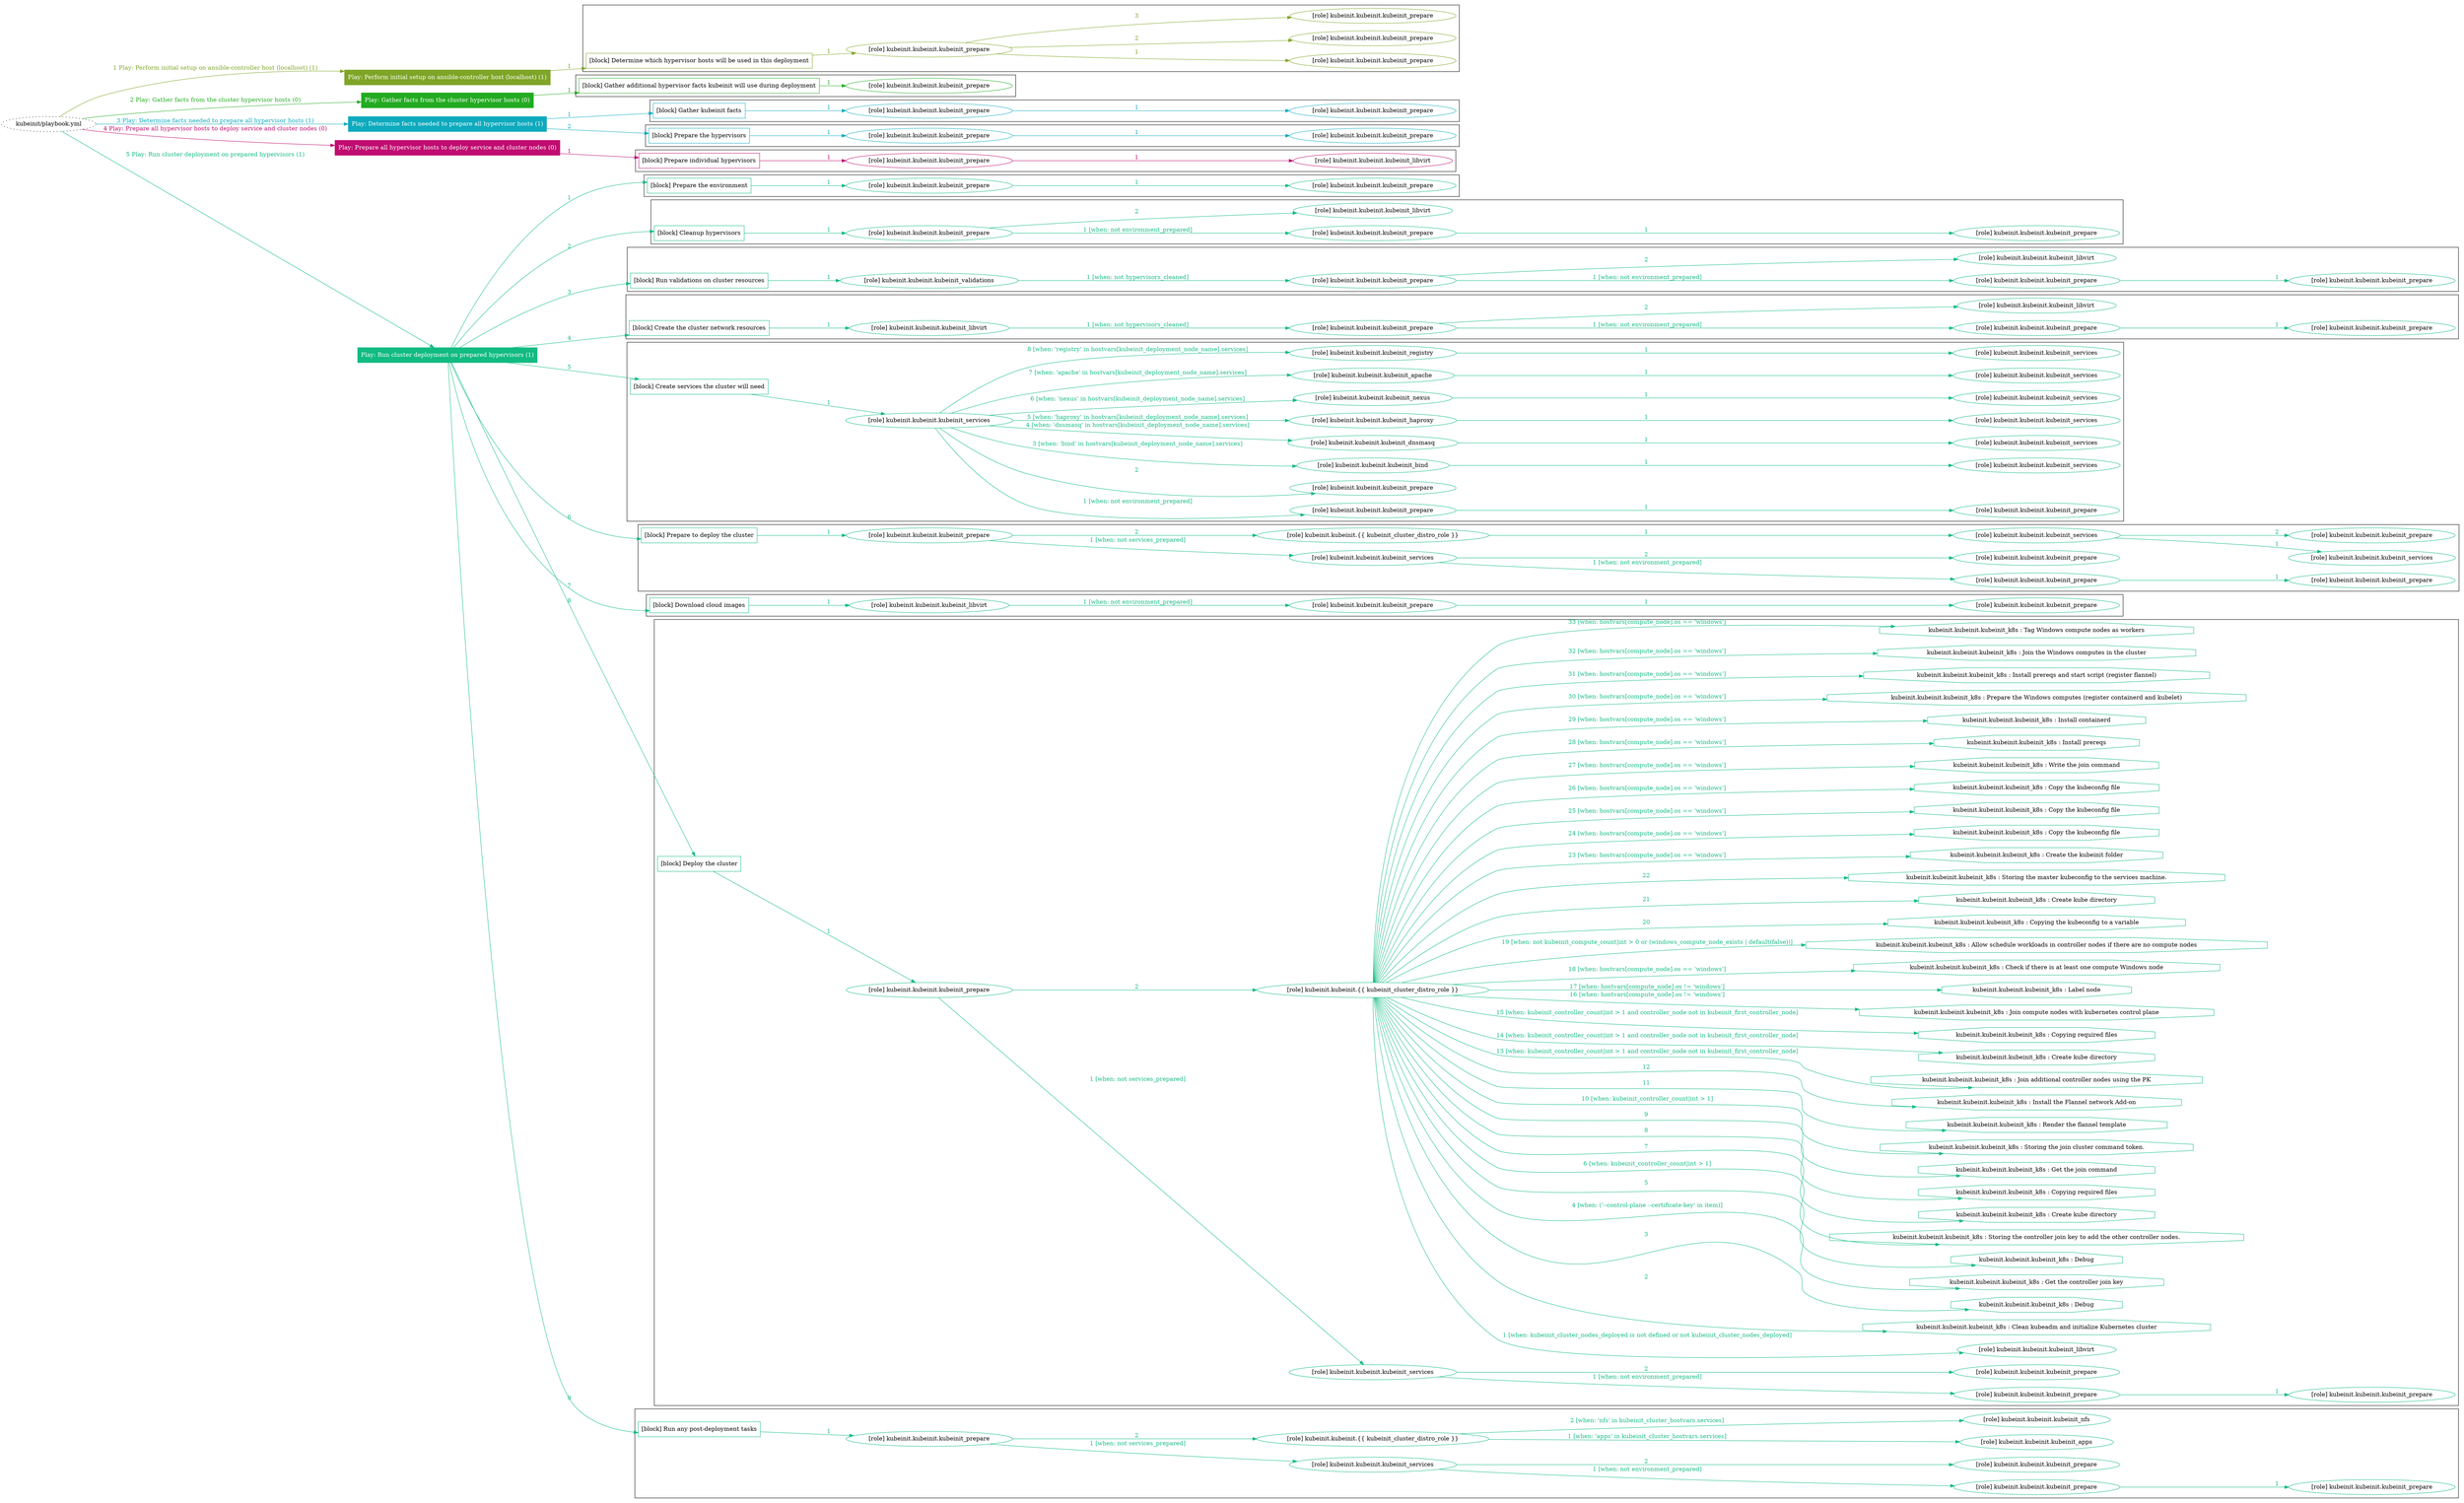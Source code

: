 digraph {
	graph [concentrate=true ordering=in rankdir=LR ratio=fill]
	edge [esep=5 sep=10]
	"kubeinit/playbook.yml" [URL="/home/runner/work/kubeinit/kubeinit/kubeinit/playbook.yml" id=playbook_a800b9b1 style=dotted]
	"kubeinit/playbook.yml" -> play_1fb7d8b7 [label="1 Play: Perform initial setup on ansible-controller host (localhost) (1)" color="#7fa527" fontcolor="#7fa527" id=edge_playbook_a800b9b1_play_1fb7d8b7 labeltooltip="1 Play: Perform initial setup on ansible-controller host (localhost) (1)" tooltip="1 Play: Perform initial setup on ansible-controller host (localhost) (1)"]
	subgraph "Play: Perform initial setup on ansible-controller host (localhost) (1)" {
		play_1fb7d8b7 [label="Play: Perform initial setup on ansible-controller host (localhost) (1)" URL="/home/runner/work/kubeinit/kubeinit/kubeinit/playbook.yml" color="#7fa527" fontcolor="#ffffff" id=play_1fb7d8b7 shape=box style=filled tooltip=localhost]
		play_1fb7d8b7 -> block_2ce692e7 [label=1 color="#7fa527" fontcolor="#7fa527" id=edge_1_play_1fb7d8b7_block_2ce692e7 labeltooltip=1 tooltip=1]
		subgraph cluster_block_2ce692e7 {
			block_2ce692e7 [label="[block] Determine which hypervisor hosts will be used in this deployment" URL="/home/runner/work/kubeinit/kubeinit/kubeinit/playbook.yml" color="#7fa527" id=block_2ce692e7 labeltooltip="Determine which hypervisor hosts will be used in this deployment" shape=box tooltip="Determine which hypervisor hosts will be used in this deployment"]
			block_2ce692e7 -> role_e86179a3 [label="1 " color="#7fa527" fontcolor="#7fa527" id=edge_1_block_2ce692e7_role_e86179a3 labeltooltip="1 " tooltip="1 "]
			subgraph "kubeinit.kubeinit.kubeinit_prepare" {
				role_e86179a3 [label="[role] kubeinit.kubeinit.kubeinit_prepare" URL="/home/runner/work/kubeinit/kubeinit/kubeinit/playbook.yml" color="#7fa527" id=role_e86179a3 tooltip="kubeinit.kubeinit.kubeinit_prepare"]
				role_e86179a3 -> role_4a91fffb [label="1 " color="#7fa527" fontcolor="#7fa527" id=edge_1_role_e86179a3_role_4a91fffb labeltooltip="1 " tooltip="1 "]
				subgraph "kubeinit.kubeinit.kubeinit_prepare" {
					role_4a91fffb [label="[role] kubeinit.kubeinit.kubeinit_prepare" URL="/home/runner/.ansible/collections/ansible_collections/kubeinit/kubeinit/roles/kubeinit_prepare/tasks/build_hypervisors_group.yml" color="#7fa527" id=role_4a91fffb tooltip="kubeinit.kubeinit.kubeinit_prepare"]
				}
				role_e86179a3 -> role_ed0c65ce [label="2 " color="#7fa527" fontcolor="#7fa527" id=edge_2_role_e86179a3_role_ed0c65ce labeltooltip="2 " tooltip="2 "]
				subgraph "kubeinit.kubeinit.kubeinit_prepare" {
					role_ed0c65ce [label="[role] kubeinit.kubeinit.kubeinit_prepare" URL="/home/runner/.ansible/collections/ansible_collections/kubeinit/kubeinit/roles/kubeinit_prepare/tasks/build_hypervisors_group.yml" color="#7fa527" id=role_ed0c65ce tooltip="kubeinit.kubeinit.kubeinit_prepare"]
				}
				role_e86179a3 -> role_598f6417 [label="3 " color="#7fa527" fontcolor="#7fa527" id=edge_3_role_e86179a3_role_598f6417 labeltooltip="3 " tooltip="3 "]
				subgraph "kubeinit.kubeinit.kubeinit_prepare" {
					role_598f6417 [label="[role] kubeinit.kubeinit.kubeinit_prepare" URL="/home/runner/.ansible/collections/ansible_collections/kubeinit/kubeinit/roles/kubeinit_prepare/tasks/build_hypervisors_group.yml" color="#7fa527" id=role_598f6417 tooltip="kubeinit.kubeinit.kubeinit_prepare"]
				}
			}
		}
	}
	"kubeinit/playbook.yml" -> play_0608367a [label="2 Play: Gather facts from the cluster hypervisor hosts (0)" color="#23ab21" fontcolor="#23ab21" id=edge_playbook_a800b9b1_play_0608367a labeltooltip="2 Play: Gather facts from the cluster hypervisor hosts (0)" tooltip="2 Play: Gather facts from the cluster hypervisor hosts (0)"]
	subgraph "Play: Gather facts from the cluster hypervisor hosts (0)" {
		play_0608367a [label="Play: Gather facts from the cluster hypervisor hosts (0)" URL="/home/runner/work/kubeinit/kubeinit/kubeinit/playbook.yml" color="#23ab21" fontcolor="#ffffff" id=play_0608367a shape=box style=filled tooltip="Play: Gather facts from the cluster hypervisor hosts (0)"]
		play_0608367a -> block_4aeb5fad [label=1 color="#23ab21" fontcolor="#23ab21" id=edge_1_play_0608367a_block_4aeb5fad labeltooltip=1 tooltip=1]
		subgraph cluster_block_4aeb5fad {
			block_4aeb5fad [label="[block] Gather additional hypervisor facts kubeinit will use during deployment" URL="/home/runner/work/kubeinit/kubeinit/kubeinit/playbook.yml" color="#23ab21" id=block_4aeb5fad labeltooltip="Gather additional hypervisor facts kubeinit will use during deployment" shape=box tooltip="Gather additional hypervisor facts kubeinit will use during deployment"]
			block_4aeb5fad -> role_66b5db19 [label="1 " color="#23ab21" fontcolor="#23ab21" id=edge_1_block_4aeb5fad_role_66b5db19 labeltooltip="1 " tooltip="1 "]
			subgraph "kubeinit.kubeinit.kubeinit_prepare" {
				role_66b5db19 [label="[role] kubeinit.kubeinit.kubeinit_prepare" URL="/home/runner/work/kubeinit/kubeinit/kubeinit/playbook.yml" color="#23ab21" id=role_66b5db19 tooltip="kubeinit.kubeinit.kubeinit_prepare"]
			}
		}
	}
	"kubeinit/playbook.yml" -> play_e9c5ff1d [label="3 Play: Determine facts needed to prepare all hypervisor hosts (1)" color="#0eaabe" fontcolor="#0eaabe" id=edge_playbook_a800b9b1_play_e9c5ff1d labeltooltip="3 Play: Determine facts needed to prepare all hypervisor hosts (1)" tooltip="3 Play: Determine facts needed to prepare all hypervisor hosts (1)"]
	subgraph "Play: Determine facts needed to prepare all hypervisor hosts (1)" {
		play_e9c5ff1d [label="Play: Determine facts needed to prepare all hypervisor hosts (1)" URL="/home/runner/work/kubeinit/kubeinit/kubeinit/playbook.yml" color="#0eaabe" fontcolor="#ffffff" id=play_e9c5ff1d shape=box style=filled tooltip=localhost]
		play_e9c5ff1d -> block_965e7bbb [label=1 color="#0eaabe" fontcolor="#0eaabe" id=edge_1_play_e9c5ff1d_block_965e7bbb labeltooltip=1 tooltip=1]
		subgraph cluster_block_965e7bbb {
			block_965e7bbb [label="[block] Gather kubeinit facts" URL="/home/runner/work/kubeinit/kubeinit/kubeinit/playbook.yml" color="#0eaabe" id=block_965e7bbb labeltooltip="Gather kubeinit facts" shape=box tooltip="Gather kubeinit facts"]
			block_965e7bbb -> role_ded4d337 [label="1 " color="#0eaabe" fontcolor="#0eaabe" id=edge_1_block_965e7bbb_role_ded4d337 labeltooltip="1 " tooltip="1 "]
			subgraph "kubeinit.kubeinit.kubeinit_prepare" {
				role_ded4d337 [label="[role] kubeinit.kubeinit.kubeinit_prepare" URL="/home/runner/work/kubeinit/kubeinit/kubeinit/playbook.yml" color="#0eaabe" id=role_ded4d337 tooltip="kubeinit.kubeinit.kubeinit_prepare"]
				role_ded4d337 -> role_465cd798 [label="1 " color="#0eaabe" fontcolor="#0eaabe" id=edge_1_role_ded4d337_role_465cd798 labeltooltip="1 " tooltip="1 "]
				subgraph "kubeinit.kubeinit.kubeinit_prepare" {
					role_465cd798 [label="[role] kubeinit.kubeinit.kubeinit_prepare" URL="/home/runner/.ansible/collections/ansible_collections/kubeinit/kubeinit/roles/kubeinit_prepare/tasks/gather_kubeinit_facts.yml" color="#0eaabe" id=role_465cd798 tooltip="kubeinit.kubeinit.kubeinit_prepare"]
				}
			}
		}
		play_e9c5ff1d -> block_94b0c4d0 [label=2 color="#0eaabe" fontcolor="#0eaabe" id=edge_2_play_e9c5ff1d_block_94b0c4d0 labeltooltip=2 tooltip=2]
		subgraph cluster_block_94b0c4d0 {
			block_94b0c4d0 [label="[block] Prepare the hypervisors" URL="/home/runner/work/kubeinit/kubeinit/kubeinit/playbook.yml" color="#0eaabe" id=block_94b0c4d0 labeltooltip="Prepare the hypervisors" shape=box tooltip="Prepare the hypervisors"]
			block_94b0c4d0 -> role_fe4e3403 [label="1 " color="#0eaabe" fontcolor="#0eaabe" id=edge_1_block_94b0c4d0_role_fe4e3403 labeltooltip="1 " tooltip="1 "]
			subgraph "kubeinit.kubeinit.kubeinit_prepare" {
				role_fe4e3403 [label="[role] kubeinit.kubeinit.kubeinit_prepare" URL="/home/runner/work/kubeinit/kubeinit/kubeinit/playbook.yml" color="#0eaabe" id=role_fe4e3403 tooltip="kubeinit.kubeinit.kubeinit_prepare"]
				role_fe4e3403 -> role_a9a52033 [label="1 " color="#0eaabe" fontcolor="#0eaabe" id=edge_1_role_fe4e3403_role_a9a52033 labeltooltip="1 " tooltip="1 "]
				subgraph "kubeinit.kubeinit.kubeinit_prepare" {
					role_a9a52033 [label="[role] kubeinit.kubeinit.kubeinit_prepare" URL="/home/runner/.ansible/collections/ansible_collections/kubeinit/kubeinit/roles/kubeinit_prepare/tasks/gather_kubeinit_facts.yml" color="#0eaabe" id=role_a9a52033 tooltip="kubeinit.kubeinit.kubeinit_prepare"]
				}
			}
		}
	}
	"kubeinit/playbook.yml" -> play_fe2abf93 [label="4 Play: Prepare all hypervisor hosts to deploy service and cluster nodes (0)" color="#c00c71" fontcolor="#c00c71" id=edge_playbook_a800b9b1_play_fe2abf93 labeltooltip="4 Play: Prepare all hypervisor hosts to deploy service and cluster nodes (0)" tooltip="4 Play: Prepare all hypervisor hosts to deploy service and cluster nodes (0)"]
	subgraph "Play: Prepare all hypervisor hosts to deploy service and cluster nodes (0)" {
		play_fe2abf93 [label="Play: Prepare all hypervisor hosts to deploy service and cluster nodes (0)" URL="/home/runner/work/kubeinit/kubeinit/kubeinit/playbook.yml" color="#c00c71" fontcolor="#ffffff" id=play_fe2abf93 shape=box style=filled tooltip="Play: Prepare all hypervisor hosts to deploy service and cluster nodes (0)"]
		play_fe2abf93 -> block_3466c6cf [label=1 color="#c00c71" fontcolor="#c00c71" id=edge_1_play_fe2abf93_block_3466c6cf labeltooltip=1 tooltip=1]
		subgraph cluster_block_3466c6cf {
			block_3466c6cf [label="[block] Prepare individual hypervisors" URL="/home/runner/work/kubeinit/kubeinit/kubeinit/playbook.yml" color="#c00c71" id=block_3466c6cf labeltooltip="Prepare individual hypervisors" shape=box tooltip="Prepare individual hypervisors"]
			block_3466c6cf -> role_4907aaf1 [label="1 " color="#c00c71" fontcolor="#c00c71" id=edge_1_block_3466c6cf_role_4907aaf1 labeltooltip="1 " tooltip="1 "]
			subgraph "kubeinit.kubeinit.kubeinit_prepare" {
				role_4907aaf1 [label="[role] kubeinit.kubeinit.kubeinit_prepare" URL="/home/runner/work/kubeinit/kubeinit/kubeinit/playbook.yml" color="#c00c71" id=role_4907aaf1 tooltip="kubeinit.kubeinit.kubeinit_prepare"]
				role_4907aaf1 -> role_d552e721 [label="1 " color="#c00c71" fontcolor="#c00c71" id=edge_1_role_4907aaf1_role_d552e721 labeltooltip="1 " tooltip="1 "]
				subgraph "kubeinit.kubeinit.kubeinit_libvirt" {
					role_d552e721 [label="[role] kubeinit.kubeinit.kubeinit_libvirt" URL="/home/runner/.ansible/collections/ansible_collections/kubeinit/kubeinit/roles/kubeinit_prepare/tasks/prepare_hypervisor.yml" color="#c00c71" id=role_d552e721 tooltip="kubeinit.kubeinit.kubeinit_libvirt"]
				}
			}
		}
	}
	"kubeinit/playbook.yml" -> play_abacf9ee [label="5 Play: Run cluster deployment on prepared hypervisors (1)" color="#11bb82" fontcolor="#11bb82" id=edge_playbook_a800b9b1_play_abacf9ee labeltooltip="5 Play: Run cluster deployment on prepared hypervisors (1)" tooltip="5 Play: Run cluster deployment on prepared hypervisors (1)"]
	subgraph "Play: Run cluster deployment on prepared hypervisors (1)" {
		play_abacf9ee [label="Play: Run cluster deployment on prepared hypervisors (1)" URL="/home/runner/work/kubeinit/kubeinit/kubeinit/playbook.yml" color="#11bb82" fontcolor="#ffffff" id=play_abacf9ee shape=box style=filled tooltip=localhost]
		play_abacf9ee -> block_d7f28e89 [label=1 color="#11bb82" fontcolor="#11bb82" id=edge_1_play_abacf9ee_block_d7f28e89 labeltooltip=1 tooltip=1]
		subgraph cluster_block_d7f28e89 {
			block_d7f28e89 [label="[block] Prepare the environment" URL="/home/runner/work/kubeinit/kubeinit/kubeinit/playbook.yml" color="#11bb82" id=block_d7f28e89 labeltooltip="Prepare the environment" shape=box tooltip="Prepare the environment"]
			block_d7f28e89 -> role_1661532e [label="1 " color="#11bb82" fontcolor="#11bb82" id=edge_1_block_d7f28e89_role_1661532e labeltooltip="1 " tooltip="1 "]
			subgraph "kubeinit.kubeinit.kubeinit_prepare" {
				role_1661532e [label="[role] kubeinit.kubeinit.kubeinit_prepare" URL="/home/runner/work/kubeinit/kubeinit/kubeinit/playbook.yml" color="#11bb82" id=role_1661532e tooltip="kubeinit.kubeinit.kubeinit_prepare"]
				role_1661532e -> role_590a8fc6 [label="1 " color="#11bb82" fontcolor="#11bb82" id=edge_1_role_1661532e_role_590a8fc6 labeltooltip="1 " tooltip="1 "]
				subgraph "kubeinit.kubeinit.kubeinit_prepare" {
					role_590a8fc6 [label="[role] kubeinit.kubeinit.kubeinit_prepare" URL="/home/runner/.ansible/collections/ansible_collections/kubeinit/kubeinit/roles/kubeinit_prepare/tasks/gather_kubeinit_facts.yml" color="#11bb82" id=role_590a8fc6 tooltip="kubeinit.kubeinit.kubeinit_prepare"]
				}
			}
		}
		play_abacf9ee -> block_56c3a2bc [label=2 color="#11bb82" fontcolor="#11bb82" id=edge_2_play_abacf9ee_block_56c3a2bc labeltooltip=2 tooltip=2]
		subgraph cluster_block_56c3a2bc {
			block_56c3a2bc [label="[block] Cleanup hypervisors" URL="/home/runner/work/kubeinit/kubeinit/kubeinit/playbook.yml" color="#11bb82" id=block_56c3a2bc labeltooltip="Cleanup hypervisors" shape=box tooltip="Cleanup hypervisors"]
			block_56c3a2bc -> role_35bd4579 [label="1 " color="#11bb82" fontcolor="#11bb82" id=edge_1_block_56c3a2bc_role_35bd4579 labeltooltip="1 " tooltip="1 "]
			subgraph "kubeinit.kubeinit.kubeinit_prepare" {
				role_35bd4579 [label="[role] kubeinit.kubeinit.kubeinit_prepare" URL="/home/runner/work/kubeinit/kubeinit/kubeinit/playbook.yml" color="#11bb82" id=role_35bd4579 tooltip="kubeinit.kubeinit.kubeinit_prepare"]
				role_35bd4579 -> role_0dccac07 [label="1 [when: not environment_prepared]" color="#11bb82" fontcolor="#11bb82" id=edge_1_role_35bd4579_role_0dccac07 labeltooltip="1 [when: not environment_prepared]" tooltip="1 [when: not environment_prepared]"]
				subgraph "kubeinit.kubeinit.kubeinit_prepare" {
					role_0dccac07 [label="[role] kubeinit.kubeinit.kubeinit_prepare" URL="/home/runner/.ansible/collections/ansible_collections/kubeinit/kubeinit/roles/kubeinit_prepare/tasks/cleanup_hypervisors.yml" color="#11bb82" id=role_0dccac07 tooltip="kubeinit.kubeinit.kubeinit_prepare"]
					role_0dccac07 -> role_1e8ed33a [label="1 " color="#11bb82" fontcolor="#11bb82" id=edge_1_role_0dccac07_role_1e8ed33a labeltooltip="1 " tooltip="1 "]
					subgraph "kubeinit.kubeinit.kubeinit_prepare" {
						role_1e8ed33a [label="[role] kubeinit.kubeinit.kubeinit_prepare" URL="/home/runner/.ansible/collections/ansible_collections/kubeinit/kubeinit/roles/kubeinit_prepare/tasks/gather_kubeinit_facts.yml" color="#11bb82" id=role_1e8ed33a tooltip="kubeinit.kubeinit.kubeinit_prepare"]
					}
				}
				role_35bd4579 -> role_8a4a0829 [label="2 " color="#11bb82" fontcolor="#11bb82" id=edge_2_role_35bd4579_role_8a4a0829 labeltooltip="2 " tooltip="2 "]
				subgraph "kubeinit.kubeinit.kubeinit_libvirt" {
					role_8a4a0829 [label="[role] kubeinit.kubeinit.kubeinit_libvirt" URL="/home/runner/.ansible/collections/ansible_collections/kubeinit/kubeinit/roles/kubeinit_prepare/tasks/cleanup_hypervisors.yml" color="#11bb82" id=role_8a4a0829 tooltip="kubeinit.kubeinit.kubeinit_libvirt"]
				}
			}
		}
		play_abacf9ee -> block_563dec45 [label=3 color="#11bb82" fontcolor="#11bb82" id=edge_3_play_abacf9ee_block_563dec45 labeltooltip=3 tooltip=3]
		subgraph cluster_block_563dec45 {
			block_563dec45 [label="[block] Run validations on cluster resources" URL="/home/runner/work/kubeinit/kubeinit/kubeinit/playbook.yml" color="#11bb82" id=block_563dec45 labeltooltip="Run validations on cluster resources" shape=box tooltip="Run validations on cluster resources"]
			block_563dec45 -> role_15346361 [label="1 " color="#11bb82" fontcolor="#11bb82" id=edge_1_block_563dec45_role_15346361 labeltooltip="1 " tooltip="1 "]
			subgraph "kubeinit.kubeinit.kubeinit_validations" {
				role_15346361 [label="[role] kubeinit.kubeinit.kubeinit_validations" URL="/home/runner/work/kubeinit/kubeinit/kubeinit/playbook.yml" color="#11bb82" id=role_15346361 tooltip="kubeinit.kubeinit.kubeinit_validations"]
				role_15346361 -> role_ee263a28 [label="1 [when: not hypervisors_cleaned]" color="#11bb82" fontcolor="#11bb82" id=edge_1_role_15346361_role_ee263a28 labeltooltip="1 [when: not hypervisors_cleaned]" tooltip="1 [when: not hypervisors_cleaned]"]
				subgraph "kubeinit.kubeinit.kubeinit_prepare" {
					role_ee263a28 [label="[role] kubeinit.kubeinit.kubeinit_prepare" URL="/home/runner/.ansible/collections/ansible_collections/kubeinit/kubeinit/roles/kubeinit_validations/tasks/main.yml" color="#11bb82" id=role_ee263a28 tooltip="kubeinit.kubeinit.kubeinit_prepare"]
					role_ee263a28 -> role_fa36de6c [label="1 [when: not environment_prepared]" color="#11bb82" fontcolor="#11bb82" id=edge_1_role_ee263a28_role_fa36de6c labeltooltip="1 [when: not environment_prepared]" tooltip="1 [when: not environment_prepared]"]
					subgraph "kubeinit.kubeinit.kubeinit_prepare" {
						role_fa36de6c [label="[role] kubeinit.kubeinit.kubeinit_prepare" URL="/home/runner/.ansible/collections/ansible_collections/kubeinit/kubeinit/roles/kubeinit_prepare/tasks/cleanup_hypervisors.yml" color="#11bb82" id=role_fa36de6c tooltip="kubeinit.kubeinit.kubeinit_prepare"]
						role_fa36de6c -> role_bd708578 [label="1 " color="#11bb82" fontcolor="#11bb82" id=edge_1_role_fa36de6c_role_bd708578 labeltooltip="1 " tooltip="1 "]
						subgraph "kubeinit.kubeinit.kubeinit_prepare" {
							role_bd708578 [label="[role] kubeinit.kubeinit.kubeinit_prepare" URL="/home/runner/.ansible/collections/ansible_collections/kubeinit/kubeinit/roles/kubeinit_prepare/tasks/gather_kubeinit_facts.yml" color="#11bb82" id=role_bd708578 tooltip="kubeinit.kubeinit.kubeinit_prepare"]
						}
					}
					role_ee263a28 -> role_441968a1 [label="2 " color="#11bb82" fontcolor="#11bb82" id=edge_2_role_ee263a28_role_441968a1 labeltooltip="2 " tooltip="2 "]
					subgraph "kubeinit.kubeinit.kubeinit_libvirt" {
						role_441968a1 [label="[role] kubeinit.kubeinit.kubeinit_libvirt" URL="/home/runner/.ansible/collections/ansible_collections/kubeinit/kubeinit/roles/kubeinit_prepare/tasks/cleanup_hypervisors.yml" color="#11bb82" id=role_441968a1 tooltip="kubeinit.kubeinit.kubeinit_libvirt"]
					}
				}
			}
		}
		play_abacf9ee -> block_d1293a7a [label=4 color="#11bb82" fontcolor="#11bb82" id=edge_4_play_abacf9ee_block_d1293a7a labeltooltip=4 tooltip=4]
		subgraph cluster_block_d1293a7a {
			block_d1293a7a [label="[block] Create the cluster network resources" URL="/home/runner/work/kubeinit/kubeinit/kubeinit/playbook.yml" color="#11bb82" id=block_d1293a7a labeltooltip="Create the cluster network resources" shape=box tooltip="Create the cluster network resources"]
			block_d1293a7a -> role_c3803ad5 [label="1 " color="#11bb82" fontcolor="#11bb82" id=edge_1_block_d1293a7a_role_c3803ad5 labeltooltip="1 " tooltip="1 "]
			subgraph "kubeinit.kubeinit.kubeinit_libvirt" {
				role_c3803ad5 [label="[role] kubeinit.kubeinit.kubeinit_libvirt" URL="/home/runner/work/kubeinit/kubeinit/kubeinit/playbook.yml" color="#11bb82" id=role_c3803ad5 tooltip="kubeinit.kubeinit.kubeinit_libvirt"]
				role_c3803ad5 -> role_89d76575 [label="1 [when: not hypervisors_cleaned]" color="#11bb82" fontcolor="#11bb82" id=edge_1_role_c3803ad5_role_89d76575 labeltooltip="1 [when: not hypervisors_cleaned]" tooltip="1 [when: not hypervisors_cleaned]"]
				subgraph "kubeinit.kubeinit.kubeinit_prepare" {
					role_89d76575 [label="[role] kubeinit.kubeinit.kubeinit_prepare" URL="/home/runner/.ansible/collections/ansible_collections/kubeinit/kubeinit/roles/kubeinit_libvirt/tasks/create_network.yml" color="#11bb82" id=role_89d76575 tooltip="kubeinit.kubeinit.kubeinit_prepare"]
					role_89d76575 -> role_b71f0526 [label="1 [when: not environment_prepared]" color="#11bb82" fontcolor="#11bb82" id=edge_1_role_89d76575_role_b71f0526 labeltooltip="1 [when: not environment_prepared]" tooltip="1 [when: not environment_prepared]"]
					subgraph "kubeinit.kubeinit.kubeinit_prepare" {
						role_b71f0526 [label="[role] kubeinit.kubeinit.kubeinit_prepare" URL="/home/runner/.ansible/collections/ansible_collections/kubeinit/kubeinit/roles/kubeinit_prepare/tasks/cleanup_hypervisors.yml" color="#11bb82" id=role_b71f0526 tooltip="kubeinit.kubeinit.kubeinit_prepare"]
						role_b71f0526 -> role_00221249 [label="1 " color="#11bb82" fontcolor="#11bb82" id=edge_1_role_b71f0526_role_00221249 labeltooltip="1 " tooltip="1 "]
						subgraph "kubeinit.kubeinit.kubeinit_prepare" {
							role_00221249 [label="[role] kubeinit.kubeinit.kubeinit_prepare" URL="/home/runner/.ansible/collections/ansible_collections/kubeinit/kubeinit/roles/kubeinit_prepare/tasks/gather_kubeinit_facts.yml" color="#11bb82" id=role_00221249 tooltip="kubeinit.kubeinit.kubeinit_prepare"]
						}
					}
					role_89d76575 -> role_0634baea [label="2 " color="#11bb82" fontcolor="#11bb82" id=edge_2_role_89d76575_role_0634baea labeltooltip="2 " tooltip="2 "]
					subgraph "kubeinit.kubeinit.kubeinit_libvirt" {
						role_0634baea [label="[role] kubeinit.kubeinit.kubeinit_libvirt" URL="/home/runner/.ansible/collections/ansible_collections/kubeinit/kubeinit/roles/kubeinit_prepare/tasks/cleanup_hypervisors.yml" color="#11bb82" id=role_0634baea tooltip="kubeinit.kubeinit.kubeinit_libvirt"]
					}
				}
			}
		}
		play_abacf9ee -> block_3311afac [label=5 color="#11bb82" fontcolor="#11bb82" id=edge_5_play_abacf9ee_block_3311afac labeltooltip=5 tooltip=5]
		subgraph cluster_block_3311afac {
			block_3311afac [label="[block] Create services the cluster will need" URL="/home/runner/work/kubeinit/kubeinit/kubeinit/playbook.yml" color="#11bb82" id=block_3311afac labeltooltip="Create services the cluster will need" shape=box tooltip="Create services the cluster will need"]
			block_3311afac -> role_47621572 [label="1 " color="#11bb82" fontcolor="#11bb82" id=edge_1_block_3311afac_role_47621572 labeltooltip="1 " tooltip="1 "]
			subgraph "kubeinit.kubeinit.kubeinit_services" {
				role_47621572 [label="[role] kubeinit.kubeinit.kubeinit_services" URL="/home/runner/work/kubeinit/kubeinit/kubeinit/playbook.yml" color="#11bb82" id=role_47621572 tooltip="kubeinit.kubeinit.kubeinit_services"]
				role_47621572 -> role_7dd111f2 [label="1 [when: not environment_prepared]" color="#11bb82" fontcolor="#11bb82" id=edge_1_role_47621572_role_7dd111f2 labeltooltip="1 [when: not environment_prepared]" tooltip="1 [when: not environment_prepared]"]
				subgraph "kubeinit.kubeinit.kubeinit_prepare" {
					role_7dd111f2 [label="[role] kubeinit.kubeinit.kubeinit_prepare" URL="/home/runner/.ansible/collections/ansible_collections/kubeinit/kubeinit/roles/kubeinit_services/tasks/main.yml" color="#11bb82" id=role_7dd111f2 tooltip="kubeinit.kubeinit.kubeinit_prepare"]
					role_7dd111f2 -> role_37884dd2 [label="1 " color="#11bb82" fontcolor="#11bb82" id=edge_1_role_7dd111f2_role_37884dd2 labeltooltip="1 " tooltip="1 "]
					subgraph "kubeinit.kubeinit.kubeinit_prepare" {
						role_37884dd2 [label="[role] kubeinit.kubeinit.kubeinit_prepare" URL="/home/runner/.ansible/collections/ansible_collections/kubeinit/kubeinit/roles/kubeinit_prepare/tasks/gather_kubeinit_facts.yml" color="#11bb82" id=role_37884dd2 tooltip="kubeinit.kubeinit.kubeinit_prepare"]
					}
				}
				role_47621572 -> role_5f85b3ac [label="2 " color="#11bb82" fontcolor="#11bb82" id=edge_2_role_47621572_role_5f85b3ac labeltooltip="2 " tooltip="2 "]
				subgraph "kubeinit.kubeinit.kubeinit_prepare" {
					role_5f85b3ac [label="[role] kubeinit.kubeinit.kubeinit_prepare" URL="/home/runner/.ansible/collections/ansible_collections/kubeinit/kubeinit/roles/kubeinit_services/tasks/00_create_service_pod.yml" color="#11bb82" id=role_5f85b3ac tooltip="kubeinit.kubeinit.kubeinit_prepare"]
				}
				role_47621572 -> role_c0bae517 [label="3 [when: 'bind' in hostvars[kubeinit_deployment_node_name].services]" color="#11bb82" fontcolor="#11bb82" id=edge_3_role_47621572_role_c0bae517 labeltooltip="3 [when: 'bind' in hostvars[kubeinit_deployment_node_name].services]" tooltip="3 [when: 'bind' in hostvars[kubeinit_deployment_node_name].services]"]
				subgraph "kubeinit.kubeinit.kubeinit_bind" {
					role_c0bae517 [label="[role] kubeinit.kubeinit.kubeinit_bind" URL="/home/runner/.ansible/collections/ansible_collections/kubeinit/kubeinit/roles/kubeinit_services/tasks/start_services_containers.yml" color="#11bb82" id=role_c0bae517 tooltip="kubeinit.kubeinit.kubeinit_bind"]
					role_c0bae517 -> role_5e0f0875 [label="1 " color="#11bb82" fontcolor="#11bb82" id=edge_1_role_c0bae517_role_5e0f0875 labeltooltip="1 " tooltip="1 "]
					subgraph "kubeinit.kubeinit.kubeinit_services" {
						role_5e0f0875 [label="[role] kubeinit.kubeinit.kubeinit_services" URL="/home/runner/.ansible/collections/ansible_collections/kubeinit/kubeinit/roles/kubeinit_bind/tasks/main.yml" color="#11bb82" id=role_5e0f0875 tooltip="kubeinit.kubeinit.kubeinit_services"]
					}
				}
				role_47621572 -> role_d59f90d2 [label="4 [when: 'dnsmasq' in hostvars[kubeinit_deployment_node_name].services]" color="#11bb82" fontcolor="#11bb82" id=edge_4_role_47621572_role_d59f90d2 labeltooltip="4 [when: 'dnsmasq' in hostvars[kubeinit_deployment_node_name].services]" tooltip="4 [when: 'dnsmasq' in hostvars[kubeinit_deployment_node_name].services]"]
				subgraph "kubeinit.kubeinit.kubeinit_dnsmasq" {
					role_d59f90d2 [label="[role] kubeinit.kubeinit.kubeinit_dnsmasq" URL="/home/runner/.ansible/collections/ansible_collections/kubeinit/kubeinit/roles/kubeinit_services/tasks/start_services_containers.yml" color="#11bb82" id=role_d59f90d2 tooltip="kubeinit.kubeinit.kubeinit_dnsmasq"]
					role_d59f90d2 -> role_3212a325 [label="1 " color="#11bb82" fontcolor="#11bb82" id=edge_1_role_d59f90d2_role_3212a325 labeltooltip="1 " tooltip="1 "]
					subgraph "kubeinit.kubeinit.kubeinit_services" {
						role_3212a325 [label="[role] kubeinit.kubeinit.kubeinit_services" URL="/home/runner/.ansible/collections/ansible_collections/kubeinit/kubeinit/roles/kubeinit_dnsmasq/tasks/main.yml" color="#11bb82" id=role_3212a325 tooltip="kubeinit.kubeinit.kubeinit_services"]
					}
				}
				role_47621572 -> role_4ba66e65 [label="5 [when: 'haproxy' in hostvars[kubeinit_deployment_node_name].services]" color="#11bb82" fontcolor="#11bb82" id=edge_5_role_47621572_role_4ba66e65 labeltooltip="5 [when: 'haproxy' in hostvars[kubeinit_deployment_node_name].services]" tooltip="5 [when: 'haproxy' in hostvars[kubeinit_deployment_node_name].services]"]
				subgraph "kubeinit.kubeinit.kubeinit_haproxy" {
					role_4ba66e65 [label="[role] kubeinit.kubeinit.kubeinit_haproxy" URL="/home/runner/.ansible/collections/ansible_collections/kubeinit/kubeinit/roles/kubeinit_services/tasks/start_services_containers.yml" color="#11bb82" id=role_4ba66e65 tooltip="kubeinit.kubeinit.kubeinit_haproxy"]
					role_4ba66e65 -> role_3940c146 [label="1 " color="#11bb82" fontcolor="#11bb82" id=edge_1_role_4ba66e65_role_3940c146 labeltooltip="1 " tooltip="1 "]
					subgraph "kubeinit.kubeinit.kubeinit_services" {
						role_3940c146 [label="[role] kubeinit.kubeinit.kubeinit_services" URL="/home/runner/.ansible/collections/ansible_collections/kubeinit/kubeinit/roles/kubeinit_haproxy/tasks/main.yml" color="#11bb82" id=role_3940c146 tooltip="kubeinit.kubeinit.kubeinit_services"]
					}
				}
				role_47621572 -> role_97890b8c [label="6 [when: 'nexus' in hostvars[kubeinit_deployment_node_name].services]" color="#11bb82" fontcolor="#11bb82" id=edge_6_role_47621572_role_97890b8c labeltooltip="6 [when: 'nexus' in hostvars[kubeinit_deployment_node_name].services]" tooltip="6 [when: 'nexus' in hostvars[kubeinit_deployment_node_name].services]"]
				subgraph "kubeinit.kubeinit.kubeinit_nexus" {
					role_97890b8c [label="[role] kubeinit.kubeinit.kubeinit_nexus" URL="/home/runner/.ansible/collections/ansible_collections/kubeinit/kubeinit/roles/kubeinit_services/tasks/start_services_containers.yml" color="#11bb82" id=role_97890b8c tooltip="kubeinit.kubeinit.kubeinit_nexus"]
					role_97890b8c -> role_96b069d7 [label="1 " color="#11bb82" fontcolor="#11bb82" id=edge_1_role_97890b8c_role_96b069d7 labeltooltip="1 " tooltip="1 "]
					subgraph "kubeinit.kubeinit.kubeinit_services" {
						role_96b069d7 [label="[role] kubeinit.kubeinit.kubeinit_services" URL="/home/runner/.ansible/collections/ansible_collections/kubeinit/kubeinit/roles/kubeinit_nexus/tasks/main.yml" color="#11bb82" id=role_96b069d7 tooltip="kubeinit.kubeinit.kubeinit_services"]
					}
				}
				role_47621572 -> role_735cf263 [label="7 [when: 'apache' in hostvars[kubeinit_deployment_node_name].services]" color="#11bb82" fontcolor="#11bb82" id=edge_7_role_47621572_role_735cf263 labeltooltip="7 [when: 'apache' in hostvars[kubeinit_deployment_node_name].services]" tooltip="7 [when: 'apache' in hostvars[kubeinit_deployment_node_name].services]"]
				subgraph "kubeinit.kubeinit.kubeinit_apache" {
					role_735cf263 [label="[role] kubeinit.kubeinit.kubeinit_apache" URL="/home/runner/.ansible/collections/ansible_collections/kubeinit/kubeinit/roles/kubeinit_services/tasks/start_services_containers.yml" color="#11bb82" id=role_735cf263 tooltip="kubeinit.kubeinit.kubeinit_apache"]
					role_735cf263 -> role_a435efb2 [label="1 " color="#11bb82" fontcolor="#11bb82" id=edge_1_role_735cf263_role_a435efb2 labeltooltip="1 " tooltip="1 "]
					subgraph "kubeinit.kubeinit.kubeinit_services" {
						role_a435efb2 [label="[role] kubeinit.kubeinit.kubeinit_services" URL="/home/runner/.ansible/collections/ansible_collections/kubeinit/kubeinit/roles/kubeinit_apache/tasks/main.yml" color="#11bb82" id=role_a435efb2 tooltip="kubeinit.kubeinit.kubeinit_services"]
					}
				}
				role_47621572 -> role_a39742e9 [label="8 [when: 'registry' in hostvars[kubeinit_deployment_node_name].services]" color="#11bb82" fontcolor="#11bb82" id=edge_8_role_47621572_role_a39742e9 labeltooltip="8 [when: 'registry' in hostvars[kubeinit_deployment_node_name].services]" tooltip="8 [when: 'registry' in hostvars[kubeinit_deployment_node_name].services]"]
				subgraph "kubeinit.kubeinit.kubeinit_registry" {
					role_a39742e9 [label="[role] kubeinit.kubeinit.kubeinit_registry" URL="/home/runner/.ansible/collections/ansible_collections/kubeinit/kubeinit/roles/kubeinit_services/tasks/start_services_containers.yml" color="#11bb82" id=role_a39742e9 tooltip="kubeinit.kubeinit.kubeinit_registry"]
					role_a39742e9 -> role_af9d2773 [label="1 " color="#11bb82" fontcolor="#11bb82" id=edge_1_role_a39742e9_role_af9d2773 labeltooltip="1 " tooltip="1 "]
					subgraph "kubeinit.kubeinit.kubeinit_services" {
						role_af9d2773 [label="[role] kubeinit.kubeinit.kubeinit_services" URL="/home/runner/.ansible/collections/ansible_collections/kubeinit/kubeinit/roles/kubeinit_registry/tasks/main.yml" color="#11bb82" id=role_af9d2773 tooltip="kubeinit.kubeinit.kubeinit_services"]
					}
				}
			}
		}
		play_abacf9ee -> block_97c41be9 [label=6 color="#11bb82" fontcolor="#11bb82" id=edge_6_play_abacf9ee_block_97c41be9 labeltooltip=6 tooltip=6]
		subgraph cluster_block_97c41be9 {
			block_97c41be9 [label="[block] Prepare to deploy the cluster" URL="/home/runner/work/kubeinit/kubeinit/kubeinit/playbook.yml" color="#11bb82" id=block_97c41be9 labeltooltip="Prepare to deploy the cluster" shape=box tooltip="Prepare to deploy the cluster"]
			block_97c41be9 -> role_9fc05b4c [label="1 " color="#11bb82" fontcolor="#11bb82" id=edge_1_block_97c41be9_role_9fc05b4c labeltooltip="1 " tooltip="1 "]
			subgraph "kubeinit.kubeinit.kubeinit_prepare" {
				role_9fc05b4c [label="[role] kubeinit.kubeinit.kubeinit_prepare" URL="/home/runner/work/kubeinit/kubeinit/kubeinit/playbook.yml" color="#11bb82" id=role_9fc05b4c tooltip="kubeinit.kubeinit.kubeinit_prepare"]
				role_9fc05b4c -> role_2027d858 [label="1 [when: not services_prepared]" color="#11bb82" fontcolor="#11bb82" id=edge_1_role_9fc05b4c_role_2027d858 labeltooltip="1 [when: not services_prepared]" tooltip="1 [when: not services_prepared]"]
				subgraph "kubeinit.kubeinit.kubeinit_services" {
					role_2027d858 [label="[role] kubeinit.kubeinit.kubeinit_services" URL="/home/runner/.ansible/collections/ansible_collections/kubeinit/kubeinit/roles/kubeinit_prepare/tasks/prepare_cluster.yml" color="#11bb82" id=role_2027d858 tooltip="kubeinit.kubeinit.kubeinit_services"]
					role_2027d858 -> role_b4ef71d1 [label="1 [when: not environment_prepared]" color="#11bb82" fontcolor="#11bb82" id=edge_1_role_2027d858_role_b4ef71d1 labeltooltip="1 [when: not environment_prepared]" tooltip="1 [when: not environment_prepared]"]
					subgraph "kubeinit.kubeinit.kubeinit_prepare" {
						role_b4ef71d1 [label="[role] kubeinit.kubeinit.kubeinit_prepare" URL="/home/runner/.ansible/collections/ansible_collections/kubeinit/kubeinit/roles/kubeinit_services/tasks/prepare_services.yml" color="#11bb82" id=role_b4ef71d1 tooltip="kubeinit.kubeinit.kubeinit_prepare"]
						role_b4ef71d1 -> role_8efada2a [label="1 " color="#11bb82" fontcolor="#11bb82" id=edge_1_role_b4ef71d1_role_8efada2a labeltooltip="1 " tooltip="1 "]
						subgraph "kubeinit.kubeinit.kubeinit_prepare" {
							role_8efada2a [label="[role] kubeinit.kubeinit.kubeinit_prepare" URL="/home/runner/.ansible/collections/ansible_collections/kubeinit/kubeinit/roles/kubeinit_prepare/tasks/gather_kubeinit_facts.yml" color="#11bb82" id=role_8efada2a tooltip="kubeinit.kubeinit.kubeinit_prepare"]
						}
					}
					role_2027d858 -> role_f54259e3 [label="2 " color="#11bb82" fontcolor="#11bb82" id=edge_2_role_2027d858_role_f54259e3 labeltooltip="2 " tooltip="2 "]
					subgraph "kubeinit.kubeinit.kubeinit_prepare" {
						role_f54259e3 [label="[role] kubeinit.kubeinit.kubeinit_prepare" URL="/home/runner/.ansible/collections/ansible_collections/kubeinit/kubeinit/roles/kubeinit_services/tasks/prepare_services.yml" color="#11bb82" id=role_f54259e3 tooltip="kubeinit.kubeinit.kubeinit_prepare"]
					}
				}
				role_9fc05b4c -> role_194b9794 [label="2 " color="#11bb82" fontcolor="#11bb82" id=edge_2_role_9fc05b4c_role_194b9794 labeltooltip="2 " tooltip="2 "]
				subgraph "kubeinit.kubeinit.{{ kubeinit_cluster_distro_role }}" {
					role_194b9794 [label="[role] kubeinit.kubeinit.{{ kubeinit_cluster_distro_role }}" URL="/home/runner/.ansible/collections/ansible_collections/kubeinit/kubeinit/roles/kubeinit_prepare/tasks/prepare_cluster.yml" color="#11bb82" id=role_194b9794 tooltip="kubeinit.kubeinit.{{ kubeinit_cluster_distro_role }}"]
					role_194b9794 -> role_7c615a6c [label="1 " color="#11bb82" fontcolor="#11bb82" id=edge_1_role_194b9794_role_7c615a6c labeltooltip="1 " tooltip="1 "]
					subgraph "kubeinit.kubeinit.kubeinit_services" {
						role_7c615a6c [label="[role] kubeinit.kubeinit.kubeinit_services" URL="/home/runner/.ansible/collections/ansible_collections/kubeinit/kubeinit/roles/kubeinit_k8s/tasks/prepare_cluster.yml" color="#11bb82" id=role_7c615a6c tooltip="kubeinit.kubeinit.kubeinit_services"]
						role_7c615a6c -> role_a1e2c005 [label="1 " color="#11bb82" fontcolor="#11bb82" id=edge_1_role_7c615a6c_role_a1e2c005 labeltooltip="1 " tooltip="1 "]
						subgraph "kubeinit.kubeinit.kubeinit_services" {
							role_a1e2c005 [label="[role] kubeinit.kubeinit.kubeinit_services" URL="/home/runner/.ansible/collections/ansible_collections/kubeinit/kubeinit/roles/kubeinit_services/tasks/create_provision_container.yml" color="#11bb82" id=role_a1e2c005 tooltip="kubeinit.kubeinit.kubeinit_services"]
						}
						role_7c615a6c -> role_58ddd819 [label="2 " color="#11bb82" fontcolor="#11bb82" id=edge_2_role_7c615a6c_role_58ddd819 labeltooltip="2 " tooltip="2 "]
						subgraph "kubeinit.kubeinit.kubeinit_prepare" {
							role_58ddd819 [label="[role] kubeinit.kubeinit.kubeinit_prepare" URL="/home/runner/.ansible/collections/ansible_collections/kubeinit/kubeinit/roles/kubeinit_services/tasks/create_provision_container.yml" color="#11bb82" id=role_58ddd819 tooltip="kubeinit.kubeinit.kubeinit_prepare"]
						}
					}
				}
			}
		}
		play_abacf9ee -> block_e355b6ca [label=7 color="#11bb82" fontcolor="#11bb82" id=edge_7_play_abacf9ee_block_e355b6ca labeltooltip=7 tooltip=7]
		subgraph cluster_block_e355b6ca {
			block_e355b6ca [label="[block] Download cloud images" URL="/home/runner/work/kubeinit/kubeinit/kubeinit/playbook.yml" color="#11bb82" id=block_e355b6ca labeltooltip="Download cloud images" shape=box tooltip="Download cloud images"]
			block_e355b6ca -> role_63fd697c [label="1 " color="#11bb82" fontcolor="#11bb82" id=edge_1_block_e355b6ca_role_63fd697c labeltooltip="1 " tooltip="1 "]
			subgraph "kubeinit.kubeinit.kubeinit_libvirt" {
				role_63fd697c [label="[role] kubeinit.kubeinit.kubeinit_libvirt" URL="/home/runner/work/kubeinit/kubeinit/kubeinit/playbook.yml" color="#11bb82" id=role_63fd697c tooltip="kubeinit.kubeinit.kubeinit_libvirt"]
				role_63fd697c -> role_4645fe81 [label="1 [when: not environment_prepared]" color="#11bb82" fontcolor="#11bb82" id=edge_1_role_63fd697c_role_4645fe81 labeltooltip="1 [when: not environment_prepared]" tooltip="1 [when: not environment_prepared]"]
				subgraph "kubeinit.kubeinit.kubeinit_prepare" {
					role_4645fe81 [label="[role] kubeinit.kubeinit.kubeinit_prepare" URL="/home/runner/.ansible/collections/ansible_collections/kubeinit/kubeinit/roles/kubeinit_libvirt/tasks/download_cloud_images.yml" color="#11bb82" id=role_4645fe81 tooltip="kubeinit.kubeinit.kubeinit_prepare"]
					role_4645fe81 -> role_22b409a5 [label="1 " color="#11bb82" fontcolor="#11bb82" id=edge_1_role_4645fe81_role_22b409a5 labeltooltip="1 " tooltip="1 "]
					subgraph "kubeinit.kubeinit.kubeinit_prepare" {
						role_22b409a5 [label="[role] kubeinit.kubeinit.kubeinit_prepare" URL="/home/runner/.ansible/collections/ansible_collections/kubeinit/kubeinit/roles/kubeinit_prepare/tasks/gather_kubeinit_facts.yml" color="#11bb82" id=role_22b409a5 tooltip="kubeinit.kubeinit.kubeinit_prepare"]
					}
				}
			}
		}
		play_abacf9ee -> block_091b71ef [label=8 color="#11bb82" fontcolor="#11bb82" id=edge_8_play_abacf9ee_block_091b71ef labeltooltip=8 tooltip=8]
		subgraph cluster_block_091b71ef {
			block_091b71ef [label="[block] Deploy the cluster" URL="/home/runner/work/kubeinit/kubeinit/kubeinit/playbook.yml" color="#11bb82" id=block_091b71ef labeltooltip="Deploy the cluster" shape=box tooltip="Deploy the cluster"]
			block_091b71ef -> role_9aa72c12 [label="1 " color="#11bb82" fontcolor="#11bb82" id=edge_1_block_091b71ef_role_9aa72c12 labeltooltip="1 " tooltip="1 "]
			subgraph "kubeinit.kubeinit.kubeinit_prepare" {
				role_9aa72c12 [label="[role] kubeinit.kubeinit.kubeinit_prepare" URL="/home/runner/work/kubeinit/kubeinit/kubeinit/playbook.yml" color="#11bb82" id=role_9aa72c12 tooltip="kubeinit.kubeinit.kubeinit_prepare"]
				role_9aa72c12 -> role_b5eef7c9 [label="1 [when: not services_prepared]" color="#11bb82" fontcolor="#11bb82" id=edge_1_role_9aa72c12_role_b5eef7c9 labeltooltip="1 [when: not services_prepared]" tooltip="1 [when: not services_prepared]"]
				subgraph "kubeinit.kubeinit.kubeinit_services" {
					role_b5eef7c9 [label="[role] kubeinit.kubeinit.kubeinit_services" URL="/home/runner/.ansible/collections/ansible_collections/kubeinit/kubeinit/roles/kubeinit_prepare/tasks/deploy_cluster.yml" color="#11bb82" id=role_b5eef7c9 tooltip="kubeinit.kubeinit.kubeinit_services"]
					role_b5eef7c9 -> role_65a21e50 [label="1 [when: not environment_prepared]" color="#11bb82" fontcolor="#11bb82" id=edge_1_role_b5eef7c9_role_65a21e50 labeltooltip="1 [when: not environment_prepared]" tooltip="1 [when: not environment_prepared]"]
					subgraph "kubeinit.kubeinit.kubeinit_prepare" {
						role_65a21e50 [label="[role] kubeinit.kubeinit.kubeinit_prepare" URL="/home/runner/.ansible/collections/ansible_collections/kubeinit/kubeinit/roles/kubeinit_services/tasks/prepare_services.yml" color="#11bb82" id=role_65a21e50 tooltip="kubeinit.kubeinit.kubeinit_prepare"]
						role_65a21e50 -> role_a642f9fb [label="1 " color="#11bb82" fontcolor="#11bb82" id=edge_1_role_65a21e50_role_a642f9fb labeltooltip="1 " tooltip="1 "]
						subgraph "kubeinit.kubeinit.kubeinit_prepare" {
							role_a642f9fb [label="[role] kubeinit.kubeinit.kubeinit_prepare" URL="/home/runner/.ansible/collections/ansible_collections/kubeinit/kubeinit/roles/kubeinit_prepare/tasks/gather_kubeinit_facts.yml" color="#11bb82" id=role_a642f9fb tooltip="kubeinit.kubeinit.kubeinit_prepare"]
						}
					}
					role_b5eef7c9 -> role_b41e1ac2 [label="2 " color="#11bb82" fontcolor="#11bb82" id=edge_2_role_b5eef7c9_role_b41e1ac2 labeltooltip="2 " tooltip="2 "]
					subgraph "kubeinit.kubeinit.kubeinit_prepare" {
						role_b41e1ac2 [label="[role] kubeinit.kubeinit.kubeinit_prepare" URL="/home/runner/.ansible/collections/ansible_collections/kubeinit/kubeinit/roles/kubeinit_services/tasks/prepare_services.yml" color="#11bb82" id=role_b41e1ac2 tooltip="kubeinit.kubeinit.kubeinit_prepare"]
					}
				}
				role_9aa72c12 -> role_7bb8f7ea [label="2 " color="#11bb82" fontcolor="#11bb82" id=edge_2_role_9aa72c12_role_7bb8f7ea labeltooltip="2 " tooltip="2 "]
				subgraph "kubeinit.kubeinit.{{ kubeinit_cluster_distro_role }}" {
					role_7bb8f7ea [label="[role] kubeinit.kubeinit.{{ kubeinit_cluster_distro_role }}" URL="/home/runner/.ansible/collections/ansible_collections/kubeinit/kubeinit/roles/kubeinit_prepare/tasks/deploy_cluster.yml" color="#11bb82" id=role_7bb8f7ea tooltip="kubeinit.kubeinit.{{ kubeinit_cluster_distro_role }}"]
					role_7bb8f7ea -> role_c2fe2920 [label="1 [when: kubeinit_cluster_nodes_deployed is not defined or not kubeinit_cluster_nodes_deployed]" color="#11bb82" fontcolor="#11bb82" id=edge_1_role_7bb8f7ea_role_c2fe2920 labeltooltip="1 [when: kubeinit_cluster_nodes_deployed is not defined or not kubeinit_cluster_nodes_deployed]" tooltip="1 [when: kubeinit_cluster_nodes_deployed is not defined or not kubeinit_cluster_nodes_deployed]"]
					subgraph "kubeinit.kubeinit.kubeinit_libvirt" {
						role_c2fe2920 [label="[role] kubeinit.kubeinit.kubeinit_libvirt" URL="/home/runner/.ansible/collections/ansible_collections/kubeinit/kubeinit/roles/kubeinit_k8s/tasks/main.yml" color="#11bb82" id=role_c2fe2920 tooltip="kubeinit.kubeinit.kubeinit_libvirt"]
					}
					task_01818324 [label="kubeinit.kubeinit.kubeinit_k8s : Clean kubeadm and initialize Kubernetes cluster" URL="/home/runner/.ansible/collections/ansible_collections/kubeinit/kubeinit/roles/kubeinit_k8s/tasks/main.yml" color="#11bb82" id=task_01818324 shape=octagon tooltip="kubeinit.kubeinit.kubeinit_k8s : Clean kubeadm and initialize Kubernetes cluster"]
					role_7bb8f7ea -> task_01818324 [label="2 " color="#11bb82" fontcolor="#11bb82" id=edge_2_role_7bb8f7ea_task_01818324 labeltooltip="2 " tooltip="2 "]
					task_65006663 [label="kubeinit.kubeinit.kubeinit_k8s : Debug" URL="/home/runner/.ansible/collections/ansible_collections/kubeinit/kubeinit/roles/kubeinit_k8s/tasks/main.yml" color="#11bb82" id=task_65006663 shape=octagon tooltip="kubeinit.kubeinit.kubeinit_k8s : Debug"]
					role_7bb8f7ea -> task_65006663 [label="3 " color="#11bb82" fontcolor="#11bb82" id=edge_3_role_7bb8f7ea_task_65006663 labeltooltip="3 " tooltip="3 "]
					task_23de8af0 [label="kubeinit.kubeinit.kubeinit_k8s : Get the controller join key" URL="/home/runner/.ansible/collections/ansible_collections/kubeinit/kubeinit/roles/kubeinit_k8s/tasks/main.yml" color="#11bb82" id=task_23de8af0 shape=octagon tooltip="kubeinit.kubeinit.kubeinit_k8s : Get the controller join key"]
					role_7bb8f7ea -> task_23de8af0 [label="4 [when: ('--control-plane --certificate-key' in item)]" color="#11bb82" fontcolor="#11bb82" id=edge_4_role_7bb8f7ea_task_23de8af0 labeltooltip="4 [when: ('--control-plane --certificate-key' in item)]" tooltip="4 [when: ('--control-plane --certificate-key' in item)]"]
					task_c0b1691f [label="kubeinit.kubeinit.kubeinit_k8s : Debug" URL="/home/runner/.ansible/collections/ansible_collections/kubeinit/kubeinit/roles/kubeinit_k8s/tasks/main.yml" color="#11bb82" id=task_c0b1691f shape=octagon tooltip="kubeinit.kubeinit.kubeinit_k8s : Debug"]
					role_7bb8f7ea -> task_c0b1691f [label="5 " color="#11bb82" fontcolor="#11bb82" id=edge_5_role_7bb8f7ea_task_c0b1691f labeltooltip="5 " tooltip="5 "]
					task_95fc4edb [label="kubeinit.kubeinit.kubeinit_k8s : Storing the controller join key to add the other controller nodes." URL="/home/runner/.ansible/collections/ansible_collections/kubeinit/kubeinit/roles/kubeinit_k8s/tasks/main.yml" color="#11bb82" id=task_95fc4edb shape=octagon tooltip="kubeinit.kubeinit.kubeinit_k8s : Storing the controller join key to add the other controller nodes."]
					role_7bb8f7ea -> task_95fc4edb [label="6 [when: kubeinit_controller_count|int > 1]" color="#11bb82" fontcolor="#11bb82" id=edge_6_role_7bb8f7ea_task_95fc4edb labeltooltip="6 [when: kubeinit_controller_count|int > 1]" tooltip="6 [when: kubeinit_controller_count|int > 1]"]
					task_bfd441e7 [label="kubeinit.kubeinit.kubeinit_k8s : Create kube directory" URL="/home/runner/.ansible/collections/ansible_collections/kubeinit/kubeinit/roles/kubeinit_k8s/tasks/main.yml" color="#11bb82" id=task_bfd441e7 shape=octagon tooltip="kubeinit.kubeinit.kubeinit_k8s : Create kube directory"]
					role_7bb8f7ea -> task_bfd441e7 [label="7 " color="#11bb82" fontcolor="#11bb82" id=edge_7_role_7bb8f7ea_task_bfd441e7 labeltooltip="7 " tooltip="7 "]
					task_91b33b9d [label="kubeinit.kubeinit.kubeinit_k8s : Copying required files" URL="/home/runner/.ansible/collections/ansible_collections/kubeinit/kubeinit/roles/kubeinit_k8s/tasks/main.yml" color="#11bb82" id=task_91b33b9d shape=octagon tooltip="kubeinit.kubeinit.kubeinit_k8s : Copying required files"]
					role_7bb8f7ea -> task_91b33b9d [label="8 " color="#11bb82" fontcolor="#11bb82" id=edge_8_role_7bb8f7ea_task_91b33b9d labeltooltip="8 " tooltip="8 "]
					task_3dd93b5f [label="kubeinit.kubeinit.kubeinit_k8s : Get the join command" URL="/home/runner/.ansible/collections/ansible_collections/kubeinit/kubeinit/roles/kubeinit_k8s/tasks/main.yml" color="#11bb82" id=task_3dd93b5f shape=octagon tooltip="kubeinit.kubeinit.kubeinit_k8s : Get the join command"]
					role_7bb8f7ea -> task_3dd93b5f [label="9 " color="#11bb82" fontcolor="#11bb82" id=edge_9_role_7bb8f7ea_task_3dd93b5f labeltooltip="9 " tooltip="9 "]
					task_e3f49236 [label="kubeinit.kubeinit.kubeinit_k8s : Storing the join cluster command token." URL="/home/runner/.ansible/collections/ansible_collections/kubeinit/kubeinit/roles/kubeinit_k8s/tasks/main.yml" color="#11bb82" id=task_e3f49236 shape=octagon tooltip="kubeinit.kubeinit.kubeinit_k8s : Storing the join cluster command token."]
					role_7bb8f7ea -> task_e3f49236 [label="10 [when: kubeinit_controller_count|int > 1]" color="#11bb82" fontcolor="#11bb82" id=edge_10_role_7bb8f7ea_task_e3f49236 labeltooltip="10 [when: kubeinit_controller_count|int > 1]" tooltip="10 [when: kubeinit_controller_count|int > 1]"]
					task_9baf63d0 [label="kubeinit.kubeinit.kubeinit_k8s : Render the flannel template" URL="/home/runner/.ansible/collections/ansible_collections/kubeinit/kubeinit/roles/kubeinit_k8s/tasks/main.yml" color="#11bb82" id=task_9baf63d0 shape=octagon tooltip="kubeinit.kubeinit.kubeinit_k8s : Render the flannel template"]
					role_7bb8f7ea -> task_9baf63d0 [label="11 " color="#11bb82" fontcolor="#11bb82" id=edge_11_role_7bb8f7ea_task_9baf63d0 labeltooltip="11 " tooltip="11 "]
					task_eeb89d95 [label="kubeinit.kubeinit.kubeinit_k8s : Install the Flannel network Add-on" URL="/home/runner/.ansible/collections/ansible_collections/kubeinit/kubeinit/roles/kubeinit_k8s/tasks/main.yml" color="#11bb82" id=task_eeb89d95 shape=octagon tooltip="kubeinit.kubeinit.kubeinit_k8s : Install the Flannel network Add-on"]
					role_7bb8f7ea -> task_eeb89d95 [label="12 " color="#11bb82" fontcolor="#11bb82" id=edge_12_role_7bb8f7ea_task_eeb89d95 labeltooltip="12 " tooltip="12 "]
					task_9b79bcc5 [label="kubeinit.kubeinit.kubeinit_k8s : Join additional controller nodes using the PK" URL="/home/runner/.ansible/collections/ansible_collections/kubeinit/kubeinit/roles/kubeinit_k8s/tasks/main.yml" color="#11bb82" id=task_9b79bcc5 shape=octagon tooltip="kubeinit.kubeinit.kubeinit_k8s : Join additional controller nodes using the PK"]
					role_7bb8f7ea -> task_9b79bcc5 [label="13 [when: kubeinit_controller_count|int > 1 and controller_node not in kubeinit_first_controller_node]" color="#11bb82" fontcolor="#11bb82" id=edge_13_role_7bb8f7ea_task_9b79bcc5 labeltooltip="13 [when: kubeinit_controller_count|int > 1 and controller_node not in kubeinit_first_controller_node]" tooltip="13 [when: kubeinit_controller_count|int > 1 and controller_node not in kubeinit_first_controller_node]"]
					task_4f274210 [label="kubeinit.kubeinit.kubeinit_k8s : Create kube directory" URL="/home/runner/.ansible/collections/ansible_collections/kubeinit/kubeinit/roles/kubeinit_k8s/tasks/main.yml" color="#11bb82" id=task_4f274210 shape=octagon tooltip="kubeinit.kubeinit.kubeinit_k8s : Create kube directory"]
					role_7bb8f7ea -> task_4f274210 [label="14 [when: kubeinit_controller_count|int > 1 and controller_node not in kubeinit_first_controller_node]" color="#11bb82" fontcolor="#11bb82" id=edge_14_role_7bb8f7ea_task_4f274210 labeltooltip="14 [when: kubeinit_controller_count|int > 1 and controller_node not in kubeinit_first_controller_node]" tooltip="14 [when: kubeinit_controller_count|int > 1 and controller_node not in kubeinit_first_controller_node]"]
					task_d65de505 [label="kubeinit.kubeinit.kubeinit_k8s : Copying required files" URL="/home/runner/.ansible/collections/ansible_collections/kubeinit/kubeinit/roles/kubeinit_k8s/tasks/main.yml" color="#11bb82" id=task_d65de505 shape=octagon tooltip="kubeinit.kubeinit.kubeinit_k8s : Copying required files"]
					role_7bb8f7ea -> task_d65de505 [label="15 [when: kubeinit_controller_count|int > 1 and controller_node not in kubeinit_first_controller_node]" color="#11bb82" fontcolor="#11bb82" id=edge_15_role_7bb8f7ea_task_d65de505 labeltooltip="15 [when: kubeinit_controller_count|int > 1 and controller_node not in kubeinit_first_controller_node]" tooltip="15 [when: kubeinit_controller_count|int > 1 and controller_node not in kubeinit_first_controller_node]"]
					task_256fc499 [label="kubeinit.kubeinit.kubeinit_k8s : Join compute nodes with kubernetes control plane" URL="/home/runner/.ansible/collections/ansible_collections/kubeinit/kubeinit/roles/kubeinit_k8s/tasks/main.yml" color="#11bb82" id=task_256fc499 shape=octagon tooltip="kubeinit.kubeinit.kubeinit_k8s : Join compute nodes with kubernetes control plane"]
					role_7bb8f7ea -> task_256fc499 [label="16 [when: hostvars[compute_node].os != 'windows']" color="#11bb82" fontcolor="#11bb82" id=edge_16_role_7bb8f7ea_task_256fc499 labeltooltip="16 [when: hostvars[compute_node].os != 'windows']" tooltip="16 [when: hostvars[compute_node].os != 'windows']"]
					task_3274290b [label="kubeinit.kubeinit.kubeinit_k8s : Label node" URL="/home/runner/.ansible/collections/ansible_collections/kubeinit/kubeinit/roles/kubeinit_k8s/tasks/main.yml" color="#11bb82" id=task_3274290b shape=octagon tooltip="kubeinit.kubeinit.kubeinit_k8s : Label node"]
					role_7bb8f7ea -> task_3274290b [label="17 [when: hostvars[compute_node].os != 'windows']" color="#11bb82" fontcolor="#11bb82" id=edge_17_role_7bb8f7ea_task_3274290b labeltooltip="17 [when: hostvars[compute_node].os != 'windows']" tooltip="17 [when: hostvars[compute_node].os != 'windows']"]
					task_f5aeb843 [label="kubeinit.kubeinit.kubeinit_k8s : Check if there is at least one compute Windows node" URL="/home/runner/.ansible/collections/ansible_collections/kubeinit/kubeinit/roles/kubeinit_k8s/tasks/main.yml" color="#11bb82" id=task_f5aeb843 shape=octagon tooltip="kubeinit.kubeinit.kubeinit_k8s : Check if there is at least one compute Windows node"]
					role_7bb8f7ea -> task_f5aeb843 [label="18 [when: hostvars[compute_node].os == 'windows']" color="#11bb82" fontcolor="#11bb82" id=edge_18_role_7bb8f7ea_task_f5aeb843 labeltooltip="18 [when: hostvars[compute_node].os == 'windows']" tooltip="18 [when: hostvars[compute_node].os == 'windows']"]
					task_a8d550a6 [label="kubeinit.kubeinit.kubeinit_k8s : Allow schedule workloads in controller nodes if there are no compute nodes" URL="/home/runner/.ansible/collections/ansible_collections/kubeinit/kubeinit/roles/kubeinit_k8s/tasks/main.yml" color="#11bb82" id=task_a8d550a6 shape=octagon tooltip="kubeinit.kubeinit.kubeinit_k8s : Allow schedule workloads in controller nodes if there are no compute nodes"]
					role_7bb8f7ea -> task_a8d550a6 [label="19 [when: not kubeinit_compute_count|int > 0 or (windows_compute_node_exists | default(false))]" color="#11bb82" fontcolor="#11bb82" id=edge_19_role_7bb8f7ea_task_a8d550a6 labeltooltip="19 [when: not kubeinit_compute_count|int > 0 or (windows_compute_node_exists | default(false))]" tooltip="19 [when: not kubeinit_compute_count|int > 0 or (windows_compute_node_exists | default(false))]"]
					task_4954df57 [label="kubeinit.kubeinit.kubeinit_k8s : Copying the kubeconfig to a variable" URL="/home/runner/.ansible/collections/ansible_collections/kubeinit/kubeinit/roles/kubeinit_k8s/tasks/main.yml" color="#11bb82" id=task_4954df57 shape=octagon tooltip="kubeinit.kubeinit.kubeinit_k8s : Copying the kubeconfig to a variable"]
					role_7bb8f7ea -> task_4954df57 [label="20 " color="#11bb82" fontcolor="#11bb82" id=edge_20_role_7bb8f7ea_task_4954df57 labeltooltip="20 " tooltip="20 "]
					task_3421ce84 [label="kubeinit.kubeinit.kubeinit_k8s : Create kube directory" URL="/home/runner/.ansible/collections/ansible_collections/kubeinit/kubeinit/roles/kubeinit_k8s/tasks/main.yml" color="#11bb82" id=task_3421ce84 shape=octagon tooltip="kubeinit.kubeinit.kubeinit_k8s : Create kube directory"]
					role_7bb8f7ea -> task_3421ce84 [label="21 " color="#11bb82" fontcolor="#11bb82" id=edge_21_role_7bb8f7ea_task_3421ce84 labeltooltip="21 " tooltip="21 "]
					task_2a855692 [label="kubeinit.kubeinit.kubeinit_k8s : Storing the master kubeconfig to the services machine." URL="/home/runner/.ansible/collections/ansible_collections/kubeinit/kubeinit/roles/kubeinit_k8s/tasks/main.yml" color="#11bb82" id=task_2a855692 shape=octagon tooltip="kubeinit.kubeinit.kubeinit_k8s : Storing the master kubeconfig to the services machine."]
					role_7bb8f7ea -> task_2a855692 [label="22 " color="#11bb82" fontcolor="#11bb82" id=edge_22_role_7bb8f7ea_task_2a855692 labeltooltip="22 " tooltip="22 "]
					task_b58bf994 [label="kubeinit.kubeinit.kubeinit_k8s : Create the kubeinit folder" URL="/home/runner/.ansible/collections/ansible_collections/kubeinit/kubeinit/roles/kubeinit_k8s/tasks/main.yml" color="#11bb82" id=task_b58bf994 shape=octagon tooltip="kubeinit.kubeinit.kubeinit_k8s : Create the kubeinit folder"]
					role_7bb8f7ea -> task_b58bf994 [label="23 [when: hostvars[compute_node].os == 'windows']" color="#11bb82" fontcolor="#11bb82" id=edge_23_role_7bb8f7ea_task_b58bf994 labeltooltip="23 [when: hostvars[compute_node].os == 'windows']" tooltip="23 [when: hostvars[compute_node].os == 'windows']"]
					task_99e72c98 [label="kubeinit.kubeinit.kubeinit_k8s : Copy the kubeconfig file" URL="/home/runner/.ansible/collections/ansible_collections/kubeinit/kubeinit/roles/kubeinit_k8s/tasks/main.yml" color="#11bb82" id=task_99e72c98 shape=octagon tooltip="kubeinit.kubeinit.kubeinit_k8s : Copy the kubeconfig file"]
					role_7bb8f7ea -> task_99e72c98 [label="24 [when: hostvars[compute_node].os == 'windows']" color="#11bb82" fontcolor="#11bb82" id=edge_24_role_7bb8f7ea_task_99e72c98 labeltooltip="24 [when: hostvars[compute_node].os == 'windows']" tooltip="24 [when: hostvars[compute_node].os == 'windows']"]
					task_3c8b0ff3 [label="kubeinit.kubeinit.kubeinit_k8s : Copy the kubeconfig file" URL="/home/runner/.ansible/collections/ansible_collections/kubeinit/kubeinit/roles/kubeinit_k8s/tasks/main.yml" color="#11bb82" id=task_3c8b0ff3 shape=octagon tooltip="kubeinit.kubeinit.kubeinit_k8s : Copy the kubeconfig file"]
					role_7bb8f7ea -> task_3c8b0ff3 [label="25 [when: hostvars[compute_node].os == 'windows']" color="#11bb82" fontcolor="#11bb82" id=edge_25_role_7bb8f7ea_task_3c8b0ff3 labeltooltip="25 [when: hostvars[compute_node].os == 'windows']" tooltip="25 [when: hostvars[compute_node].os == 'windows']"]
					task_746898c9 [label="kubeinit.kubeinit.kubeinit_k8s : Copy the kubeconfig file" URL="/home/runner/.ansible/collections/ansible_collections/kubeinit/kubeinit/roles/kubeinit_k8s/tasks/main.yml" color="#11bb82" id=task_746898c9 shape=octagon tooltip="kubeinit.kubeinit.kubeinit_k8s : Copy the kubeconfig file"]
					role_7bb8f7ea -> task_746898c9 [label="26 [when: hostvars[compute_node].os == 'windows']" color="#11bb82" fontcolor="#11bb82" id=edge_26_role_7bb8f7ea_task_746898c9 labeltooltip="26 [when: hostvars[compute_node].os == 'windows']" tooltip="26 [when: hostvars[compute_node].os == 'windows']"]
					task_5ef4bff6 [label="kubeinit.kubeinit.kubeinit_k8s : Write the join command" URL="/home/runner/.ansible/collections/ansible_collections/kubeinit/kubeinit/roles/kubeinit_k8s/tasks/main.yml" color="#11bb82" id=task_5ef4bff6 shape=octagon tooltip="kubeinit.kubeinit.kubeinit_k8s : Write the join command"]
					role_7bb8f7ea -> task_5ef4bff6 [label="27 [when: hostvars[compute_node].os == 'windows']" color="#11bb82" fontcolor="#11bb82" id=edge_27_role_7bb8f7ea_task_5ef4bff6 labeltooltip="27 [when: hostvars[compute_node].os == 'windows']" tooltip="27 [when: hostvars[compute_node].os == 'windows']"]
					task_1ef4aa9d [label="kubeinit.kubeinit.kubeinit_k8s : Install prereqs" URL="/home/runner/.ansible/collections/ansible_collections/kubeinit/kubeinit/roles/kubeinit_k8s/tasks/main.yml" color="#11bb82" id=task_1ef4aa9d shape=octagon tooltip="kubeinit.kubeinit.kubeinit_k8s : Install prereqs"]
					role_7bb8f7ea -> task_1ef4aa9d [label="28 [when: hostvars[compute_node].os == 'windows']" color="#11bb82" fontcolor="#11bb82" id=edge_28_role_7bb8f7ea_task_1ef4aa9d labeltooltip="28 [when: hostvars[compute_node].os == 'windows']" tooltip="28 [when: hostvars[compute_node].os == 'windows']"]
					task_972bd34d [label="kubeinit.kubeinit.kubeinit_k8s : Install containerd" URL="/home/runner/.ansible/collections/ansible_collections/kubeinit/kubeinit/roles/kubeinit_k8s/tasks/main.yml" color="#11bb82" id=task_972bd34d shape=octagon tooltip="kubeinit.kubeinit.kubeinit_k8s : Install containerd"]
					role_7bb8f7ea -> task_972bd34d [label="29 [when: hostvars[compute_node].os == 'windows']" color="#11bb82" fontcolor="#11bb82" id=edge_29_role_7bb8f7ea_task_972bd34d labeltooltip="29 [when: hostvars[compute_node].os == 'windows']" tooltip="29 [when: hostvars[compute_node].os == 'windows']"]
					task_688c81c0 [label="kubeinit.kubeinit.kubeinit_k8s : Prepare the Windows computes (register containerd and kubelet)" URL="/home/runner/.ansible/collections/ansible_collections/kubeinit/kubeinit/roles/kubeinit_k8s/tasks/main.yml" color="#11bb82" id=task_688c81c0 shape=octagon tooltip="kubeinit.kubeinit.kubeinit_k8s : Prepare the Windows computes (register containerd and kubelet)"]
					role_7bb8f7ea -> task_688c81c0 [label="30 [when: hostvars[compute_node].os == 'windows']" color="#11bb82" fontcolor="#11bb82" id=edge_30_role_7bb8f7ea_task_688c81c0 labeltooltip="30 [when: hostvars[compute_node].os == 'windows']" tooltip="30 [when: hostvars[compute_node].os == 'windows']"]
					task_8e0215b0 [label="kubeinit.kubeinit.kubeinit_k8s : Install prereqs and start script (register flannel)" URL="/home/runner/.ansible/collections/ansible_collections/kubeinit/kubeinit/roles/kubeinit_k8s/tasks/main.yml" color="#11bb82" id=task_8e0215b0 shape=octagon tooltip="kubeinit.kubeinit.kubeinit_k8s : Install prereqs and start script (register flannel)"]
					role_7bb8f7ea -> task_8e0215b0 [label="31 [when: hostvars[compute_node].os == 'windows']" color="#11bb82" fontcolor="#11bb82" id=edge_31_role_7bb8f7ea_task_8e0215b0 labeltooltip="31 [when: hostvars[compute_node].os == 'windows']" tooltip="31 [when: hostvars[compute_node].os == 'windows']"]
					task_1c26e230 [label="kubeinit.kubeinit.kubeinit_k8s : Join the Windows computes in the cluster" URL="/home/runner/.ansible/collections/ansible_collections/kubeinit/kubeinit/roles/kubeinit_k8s/tasks/main.yml" color="#11bb82" id=task_1c26e230 shape=octagon tooltip="kubeinit.kubeinit.kubeinit_k8s : Join the Windows computes in the cluster"]
					role_7bb8f7ea -> task_1c26e230 [label="32 [when: hostvars[compute_node].os == 'windows']" color="#11bb82" fontcolor="#11bb82" id=edge_32_role_7bb8f7ea_task_1c26e230 labeltooltip="32 [when: hostvars[compute_node].os == 'windows']" tooltip="32 [when: hostvars[compute_node].os == 'windows']"]
					task_17db9cdb [label="kubeinit.kubeinit.kubeinit_k8s : Tag Windows compute nodes as workers" URL="/home/runner/.ansible/collections/ansible_collections/kubeinit/kubeinit/roles/kubeinit_k8s/tasks/main.yml" color="#11bb82" id=task_17db9cdb shape=octagon tooltip="kubeinit.kubeinit.kubeinit_k8s : Tag Windows compute nodes as workers"]
					role_7bb8f7ea -> task_17db9cdb [label="33 [when: hostvars[compute_node].os == 'windows']" color="#11bb82" fontcolor="#11bb82" id=edge_33_role_7bb8f7ea_task_17db9cdb labeltooltip="33 [when: hostvars[compute_node].os == 'windows']" tooltip="33 [when: hostvars[compute_node].os == 'windows']"]
				}
			}
		}
		play_abacf9ee -> block_81549e97 [label=9 color="#11bb82" fontcolor="#11bb82" id=edge_9_play_abacf9ee_block_81549e97 labeltooltip=9 tooltip=9]
		subgraph cluster_block_81549e97 {
			block_81549e97 [label="[block] Run any post-deployment tasks" URL="/home/runner/work/kubeinit/kubeinit/kubeinit/playbook.yml" color="#11bb82" id=block_81549e97 labeltooltip="Run any post-deployment tasks" shape=box tooltip="Run any post-deployment tasks"]
			block_81549e97 -> role_012b6bd1 [label="1 " color="#11bb82" fontcolor="#11bb82" id=edge_1_block_81549e97_role_012b6bd1 labeltooltip="1 " tooltip="1 "]
			subgraph "kubeinit.kubeinit.kubeinit_prepare" {
				role_012b6bd1 [label="[role] kubeinit.kubeinit.kubeinit_prepare" URL="/home/runner/work/kubeinit/kubeinit/kubeinit/playbook.yml" color="#11bb82" id=role_012b6bd1 tooltip="kubeinit.kubeinit.kubeinit_prepare"]
				role_012b6bd1 -> role_d179b70b [label="1 [when: not services_prepared]" color="#11bb82" fontcolor="#11bb82" id=edge_1_role_012b6bd1_role_d179b70b labeltooltip="1 [when: not services_prepared]" tooltip="1 [when: not services_prepared]"]
				subgraph "kubeinit.kubeinit.kubeinit_services" {
					role_d179b70b [label="[role] kubeinit.kubeinit.kubeinit_services" URL="/home/runner/.ansible/collections/ansible_collections/kubeinit/kubeinit/roles/kubeinit_prepare/tasks/post_deployment.yml" color="#11bb82" id=role_d179b70b tooltip="kubeinit.kubeinit.kubeinit_services"]
					role_d179b70b -> role_297eda2b [label="1 [when: not environment_prepared]" color="#11bb82" fontcolor="#11bb82" id=edge_1_role_d179b70b_role_297eda2b labeltooltip="1 [when: not environment_prepared]" tooltip="1 [when: not environment_prepared]"]
					subgraph "kubeinit.kubeinit.kubeinit_prepare" {
						role_297eda2b [label="[role] kubeinit.kubeinit.kubeinit_prepare" URL="/home/runner/.ansible/collections/ansible_collections/kubeinit/kubeinit/roles/kubeinit_services/tasks/prepare_services.yml" color="#11bb82" id=role_297eda2b tooltip="kubeinit.kubeinit.kubeinit_prepare"]
						role_297eda2b -> role_ab570524 [label="1 " color="#11bb82" fontcolor="#11bb82" id=edge_1_role_297eda2b_role_ab570524 labeltooltip="1 " tooltip="1 "]
						subgraph "kubeinit.kubeinit.kubeinit_prepare" {
							role_ab570524 [label="[role] kubeinit.kubeinit.kubeinit_prepare" URL="/home/runner/.ansible/collections/ansible_collections/kubeinit/kubeinit/roles/kubeinit_prepare/tasks/gather_kubeinit_facts.yml" color="#11bb82" id=role_ab570524 tooltip="kubeinit.kubeinit.kubeinit_prepare"]
						}
					}
					role_d179b70b -> role_7380481f [label="2 " color="#11bb82" fontcolor="#11bb82" id=edge_2_role_d179b70b_role_7380481f labeltooltip="2 " tooltip="2 "]
					subgraph "kubeinit.kubeinit.kubeinit_prepare" {
						role_7380481f [label="[role] kubeinit.kubeinit.kubeinit_prepare" URL="/home/runner/.ansible/collections/ansible_collections/kubeinit/kubeinit/roles/kubeinit_services/tasks/prepare_services.yml" color="#11bb82" id=role_7380481f tooltip="kubeinit.kubeinit.kubeinit_prepare"]
					}
				}
				role_012b6bd1 -> role_ae97fa1d [label="2 " color="#11bb82" fontcolor="#11bb82" id=edge_2_role_012b6bd1_role_ae97fa1d labeltooltip="2 " tooltip="2 "]
				subgraph "kubeinit.kubeinit.{{ kubeinit_cluster_distro_role }}" {
					role_ae97fa1d [label="[role] kubeinit.kubeinit.{{ kubeinit_cluster_distro_role }}" URL="/home/runner/.ansible/collections/ansible_collections/kubeinit/kubeinit/roles/kubeinit_prepare/tasks/post_deployment.yml" color="#11bb82" id=role_ae97fa1d tooltip="kubeinit.kubeinit.{{ kubeinit_cluster_distro_role }}"]
					role_ae97fa1d -> role_0297d719 [label="1 [when: 'apps' in kubeinit_cluster_hostvars.services]" color="#11bb82" fontcolor="#11bb82" id=edge_1_role_ae97fa1d_role_0297d719 labeltooltip="1 [when: 'apps' in kubeinit_cluster_hostvars.services]" tooltip="1 [when: 'apps' in kubeinit_cluster_hostvars.services]"]
					subgraph "kubeinit.kubeinit.kubeinit_apps" {
						role_0297d719 [label="[role] kubeinit.kubeinit.kubeinit_apps" URL="/home/runner/.ansible/collections/ansible_collections/kubeinit/kubeinit/roles/kubeinit_k8s/tasks/post_deployment_tasks.yml" color="#11bb82" id=role_0297d719 tooltip="kubeinit.kubeinit.kubeinit_apps"]
					}
					role_ae97fa1d -> role_7cac3999 [label="2 [when: 'nfs' in kubeinit_cluster_hostvars.services]" color="#11bb82" fontcolor="#11bb82" id=edge_2_role_ae97fa1d_role_7cac3999 labeltooltip="2 [when: 'nfs' in kubeinit_cluster_hostvars.services]" tooltip="2 [when: 'nfs' in kubeinit_cluster_hostvars.services]"]
					subgraph "kubeinit.kubeinit.kubeinit_nfs" {
						role_7cac3999 [label="[role] kubeinit.kubeinit.kubeinit_nfs" URL="/home/runner/.ansible/collections/ansible_collections/kubeinit/kubeinit/roles/kubeinit_k8s/tasks/post_deployment_tasks.yml" color="#11bb82" id=role_7cac3999 tooltip="kubeinit.kubeinit.kubeinit_nfs"]
					}
				}
			}
		}
	}
}
